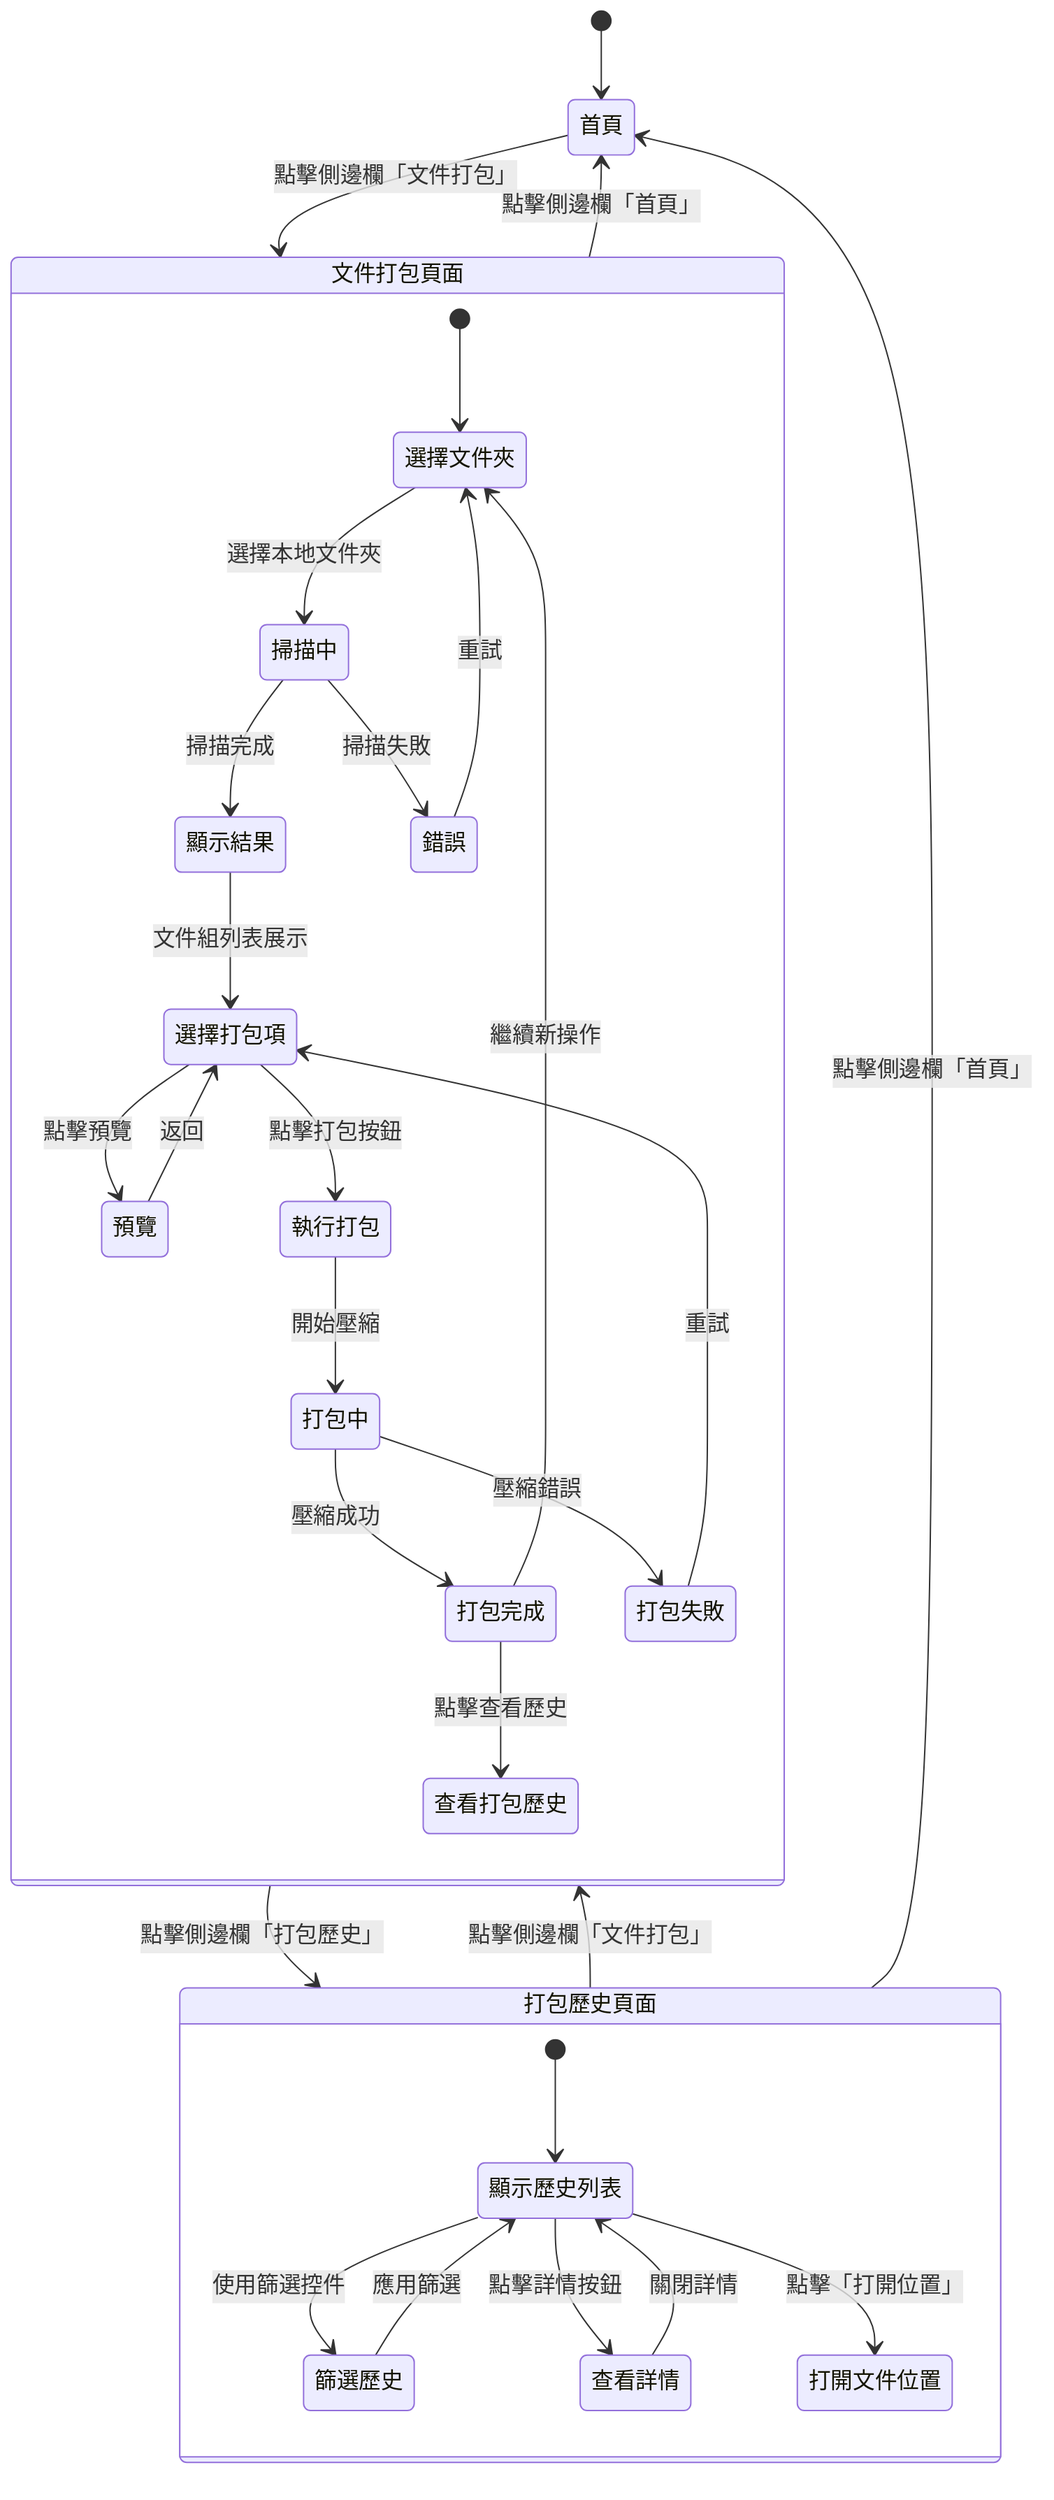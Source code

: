 stateDiagram-v2
    [*] --> 首頁
    首頁 --> 文件打包頁面: 點擊側邊欄「文件打包」
    
    state 文件打包頁面 {
        [*] --> 選擇文件夾
        選擇文件夾 --> 掃描中: 選擇本地文件夾
        掃描中 --> 顯示結果: 掃描完成
        掃描中 --> 錯誤: 掃描失敗
        錯誤 --> 選擇文件夾: 重試
        
        顯示結果 --> 選擇打包項: 文件組列表展示
        選擇打包項 --> 預覽: 點擊預覽
        預覽 --> 選擇打包項: 返回
        
        選擇打包項 --> 執行打包: 點擊打包按鈕
        執行打包 --> 打包中: 開始壓縮
        打包中 --> 打包完成: 壓縮成功
        打包中 --> 打包失敗: 壓縮錯誤
        打包失敗 --> 選擇打包項: 重試
        
        打包完成 --> 選擇文件夾: 繼續新操作
        打包完成 --> 查看打包歷史: 點擊查看歷史
    }
    
    文件打包頁面 --> 打包歷史頁面: 點擊側邊欄「打包歷史」
    
    state 打包歷史頁面 {
        [*] --> 顯示歷史列表
        顯示歷史列表 --> 篩選歷史: 使用篩選控件
        篩選歷史 --> 顯示歷史列表: 應用篩選
        顯示歷史列表 --> 查看詳情: 點擊詳情按鈕
        查看詳情 --> 顯示歷史列表: 關閉詳情
        顯示歷史列表 --> 打開文件位置: 點擊「打開位置」
    }
    
    打包歷史頁面 --> 文件打包頁面: 點擊側邊欄「文件打包」
    文件打包頁面 --> 首頁: 點擊側邊欄「首頁」
    打包歷史頁面 --> 首頁: 點擊側邊欄「首頁」
